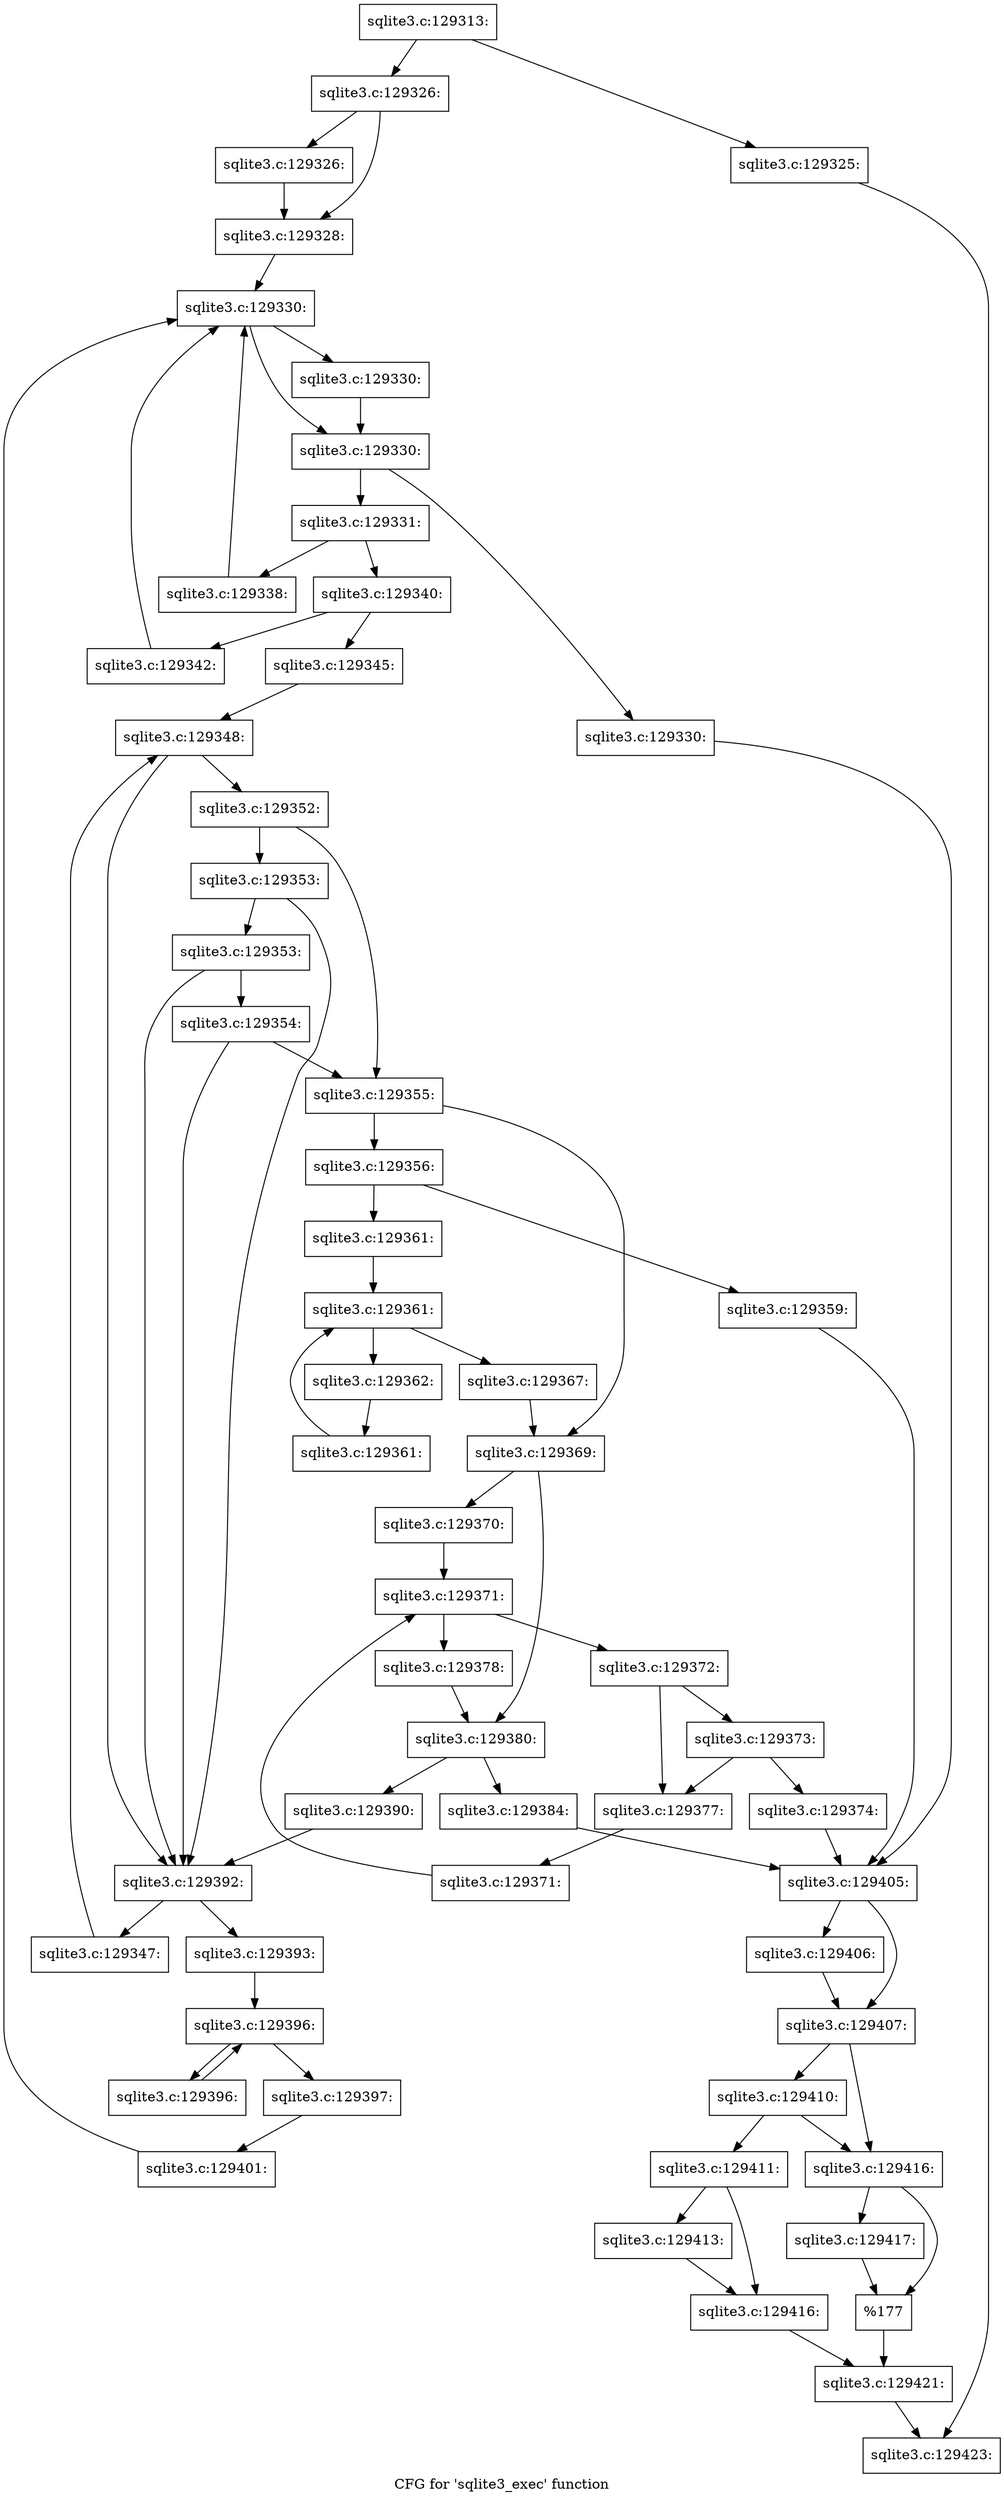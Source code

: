 digraph "CFG for 'sqlite3_exec' function" {
	label="CFG for 'sqlite3_exec' function";

	Node0x55c0f626cc10 [shape=record,label="{sqlite3.c:129313:}"];
	Node0x55c0f626cc10 -> Node0x55c0f6266a40;
	Node0x55c0f626cc10 -> Node0x55c0f62669f0;
	Node0x55c0f62669f0 [shape=record,label="{sqlite3.c:129325:}"];
	Node0x55c0f62669f0 -> Node0x55c0f626c5a0;
	Node0x55c0f6266a40 [shape=record,label="{sqlite3.c:129326:}"];
	Node0x55c0f6266a40 -> Node0x55c0f557cf50;
	Node0x55c0f6266a40 -> Node0x55c0f62671c0;
	Node0x55c0f557cf50 [shape=record,label="{sqlite3.c:129326:}"];
	Node0x55c0f557cf50 -> Node0x55c0f62671c0;
	Node0x55c0f62671c0 [shape=record,label="{sqlite3.c:129328:}"];
	Node0x55c0f62671c0 -> Node0x55c0f6267b70;
	Node0x55c0f6267b70 [shape=record,label="{sqlite3.c:129330:}"];
	Node0x55c0f6267b70 -> Node0x55c0f6267cc0;
	Node0x55c0f6267b70 -> Node0x55c0f6267c70;
	Node0x55c0f6267cc0 [shape=record,label="{sqlite3.c:129330:}"];
	Node0x55c0f6267cc0 -> Node0x55c0f6267c70;
	Node0x55c0f6267c70 [shape=record,label="{sqlite3.c:129330:}"];
	Node0x55c0f6267c70 -> Node0x55c0f6268190;
	Node0x55c0f6267c70 -> Node0x55c0f6267bf0;
	Node0x55c0f6268190 [shape=record,label="{sqlite3.c:129331:}"];
	Node0x55c0f6268190 -> Node0x55c0f62cdfc0;
	Node0x55c0f6268190 -> Node0x55c0f62ce170;
	Node0x55c0f62cdfc0 [shape=record,label="{sqlite3.c:129338:}"];
	Node0x55c0f62cdfc0 -> Node0x55c0f6267b70;
	Node0x55c0f62ce170 [shape=record,label="{sqlite3.c:129340:}"];
	Node0x55c0f62ce170 -> Node0x55c0f62ce710;
	Node0x55c0f62ce170 -> Node0x55c0f62ce6c0;
	Node0x55c0f62ce6c0 [shape=record,label="{sqlite3.c:129342:}"];
	Node0x55c0f62ce6c0 -> Node0x55c0f6267b70;
	Node0x55c0f62ce710 [shape=record,label="{sqlite3.c:129345:}"];
	Node0x55c0f62ce710 -> Node0x55c0f62cefa0;
	Node0x55c0f62cefa0 [shape=record,label="{sqlite3.c:129348:}"];
	Node0x55c0f62cefa0 -> Node0x55c0f62cf6c0;
	Node0x55c0f62cefa0 -> Node0x55c0f62cf670;
	Node0x55c0f62cf6c0 [shape=record,label="{sqlite3.c:129352:}"];
	Node0x55c0f62cf6c0 -> Node0x55c0f62cf620;
	Node0x55c0f62cf6c0 -> Node0x55c0f62cf920;
	Node0x55c0f62cf920 [shape=record,label="{sqlite3.c:129353:}"];
	Node0x55c0f62cf920 -> Node0x55c0f62cfcd0;
	Node0x55c0f62cf920 -> Node0x55c0f62cf670;
	Node0x55c0f62cfcd0 [shape=record,label="{sqlite3.c:129353:}"];
	Node0x55c0f62cfcd0 -> Node0x55c0f62cf670;
	Node0x55c0f62cfcd0 -> Node0x55c0f62cfc50;
	Node0x55c0f62cfc50 [shape=record,label="{sqlite3.c:129354:}"];
	Node0x55c0f62cfc50 -> Node0x55c0f62cf620;
	Node0x55c0f62cfc50 -> Node0x55c0f62cf670;
	Node0x55c0f62cf620 [shape=record,label="{sqlite3.c:129355:}"];
	Node0x55c0f62cf620 -> Node0x55c0f62d0690;
	Node0x55c0f62cf620 -> Node0x55c0f62d0640;
	Node0x55c0f62d0640 [shape=record,label="{sqlite3.c:129356:}"];
	Node0x55c0f62d0640 -> Node0x55c0f536d610;
	Node0x55c0f62d0640 -> Node0x55c0f62d12b0;
	Node0x55c0f536d610 [shape=record,label="{sqlite3.c:129359:}"];
	Node0x55c0f536d610 -> Node0x55c0f62d1130;
	Node0x55c0f62d12b0 [shape=record,label="{sqlite3.c:129361:}"];
	Node0x55c0f62d12b0 -> Node0x55c0f62d0ec0;
	Node0x55c0f62d0ec0 [shape=record,label="{sqlite3.c:129361:}"];
	Node0x55c0f62d0ec0 -> Node0x55c0f62d24a0;
	Node0x55c0f62d0ec0 -> Node0x55c0f62d0d10;
	Node0x55c0f62d24a0 [shape=record,label="{sqlite3.c:129362:}"];
	Node0x55c0f62d24a0 -> Node0x55c0f62d2410;
	Node0x55c0f62d2410 [shape=record,label="{sqlite3.c:129361:}"];
	Node0x55c0f62d2410 -> Node0x55c0f62d0ec0;
	Node0x55c0f62d0d10 [shape=record,label="{sqlite3.c:129367:}"];
	Node0x55c0f62d0d10 -> Node0x55c0f62d0690;
	Node0x55c0f62d0690 [shape=record,label="{sqlite3.c:129369:}"];
	Node0x55c0f62d0690 -> Node0x55c0f62d34a0;
	Node0x55c0f62d0690 -> Node0x55c0f62d34f0;
	Node0x55c0f62d34a0 [shape=record,label="{sqlite3.c:129370:}"];
	Node0x55c0f62d34a0 -> Node0x55c0f62d3d40;
	Node0x55c0f62d3d40 [shape=record,label="{sqlite3.c:129371:}"];
	Node0x55c0f62d3d40 -> Node0x55c0f62d3f60;
	Node0x55c0f62d3d40 -> Node0x55c0f62d3b90;
	Node0x55c0f62d3f60 [shape=record,label="{sqlite3.c:129372:}"];
	Node0x55c0f62d3f60 -> Node0x55c0f62d4930;
	Node0x55c0f62d3f60 -> Node0x55c0f62d4980;
	Node0x55c0f62d4980 [shape=record,label="{sqlite3.c:129373:}"];
	Node0x55c0f62d4980 -> Node0x55c0f62d48e0;
	Node0x55c0f62d4980 -> Node0x55c0f62d4930;
	Node0x55c0f62d48e0 [shape=record,label="{sqlite3.c:129374:}"];
	Node0x55c0f62d48e0 -> Node0x55c0f62d1130;
	Node0x55c0f62d4930 [shape=record,label="{sqlite3.c:129377:}"];
	Node0x55c0f62d4930 -> Node0x55c0f62d3ed0;
	Node0x55c0f62d3ed0 [shape=record,label="{sqlite3.c:129371:}"];
	Node0x55c0f62d3ed0 -> Node0x55c0f62d3d40;
	Node0x55c0f62d3b90 [shape=record,label="{sqlite3.c:129378:}"];
	Node0x55c0f62d3b90 -> Node0x55c0f62d34f0;
	Node0x55c0f62d34f0 [shape=record,label="{sqlite3.c:129380:}"];
	Node0x55c0f62d34f0 -> Node0x55c0f62d5cf0;
	Node0x55c0f62d34f0 -> Node0x55c0f62d5d40;
	Node0x55c0f62d5cf0 [shape=record,label="{sqlite3.c:129384:}"];
	Node0x55c0f62d5cf0 -> Node0x55c0f62d1130;
	Node0x55c0f62d5d40 [shape=record,label="{sqlite3.c:129390:}"];
	Node0x55c0f62d5d40 -> Node0x55c0f62cf670;
	Node0x55c0f62cf670 [shape=record,label="{sqlite3.c:129392:}"];
	Node0x55c0f62cf670 -> Node0x55c0f62d6ca0;
	Node0x55c0f62cf670 -> Node0x55c0f62d6cf0;
	Node0x55c0f62d6ca0 [shape=record,label="{sqlite3.c:129393:}"];
	Node0x55c0f62d6ca0 -> Node0x55c0f62d75d0;
	Node0x55c0f62d75d0 [shape=record,label="{sqlite3.c:129396:}"];
	Node0x55c0f62d75d0 -> Node0x55c0f4feaff0;
	Node0x55c0f62d75d0 -> Node0x55c0f62d7730;
	Node0x55c0f4feaff0 [shape=record,label="{sqlite3.c:129396:}"];
	Node0x55c0f4feaff0 -> Node0x55c0f62d75d0;
	Node0x55c0f62d7730 [shape=record,label="{sqlite3.c:129397:}"];
	Node0x55c0f62d7730 -> Node0x55c0f62cef20;
	Node0x55c0f62d6cf0 [shape=record,label="{sqlite3.c:129347:}"];
	Node0x55c0f62d6cf0 -> Node0x55c0f62cefa0;
	Node0x55c0f62cef20 [shape=record,label="{sqlite3.c:129401:}"];
	Node0x55c0f62cef20 -> Node0x55c0f6267b70;
	Node0x55c0f6267bf0 [shape=record,label="{sqlite3.c:129330:}"];
	Node0x55c0f6267bf0 -> Node0x55c0f62d1130;
	Node0x55c0f62d1130 [shape=record,label="{sqlite3.c:129405:}"];
	Node0x55c0f62d1130 -> Node0x55c0f62cedc0;
	Node0x55c0f62d1130 -> Node0x55c0f62d8740;
	Node0x55c0f62cedc0 [shape=record,label="{sqlite3.c:129406:}"];
	Node0x55c0f62cedc0 -> Node0x55c0f62d8740;
	Node0x55c0f62d8740 [shape=record,label="{sqlite3.c:129407:}"];
	Node0x55c0f62d8740 -> Node0x55c0f62d93a0;
	Node0x55c0f62d8740 -> Node0x55c0f62d9350;
	Node0x55c0f62d93a0 [shape=record,label="{sqlite3.c:129410:}"];
	Node0x55c0f62d93a0 -> Node0x55c0f62d92b0;
	Node0x55c0f62d93a0 -> Node0x55c0f62d9350;
	Node0x55c0f62d92b0 [shape=record,label="{sqlite3.c:129411:}"];
	Node0x55c0f62d92b0 -> Node0x55c0f62da0a0;
	Node0x55c0f62d92b0 -> Node0x55c0f62da3c0;
	Node0x55c0f62da0a0 [shape=record,label="{sqlite3.c:129413:}"];
	Node0x55c0f62da0a0 -> Node0x55c0f62da3c0;
	Node0x55c0f62da3c0 [shape=record,label="{sqlite3.c:129416:}"];
	Node0x55c0f62da3c0 -> Node0x55c0f62d9300;
	Node0x55c0f62d9350 [shape=record,label="{sqlite3.c:129416:}"];
	Node0x55c0f62d9350 -> Node0x55c0f62daa80;
	Node0x55c0f62d9350 -> Node0x55c0f62daad0;
	Node0x55c0f62daa80 [shape=record,label="{sqlite3.c:129417:}"];
	Node0x55c0f62daa80 -> Node0x55c0f62daad0;
	Node0x55c0f62daad0 [shape=record,label="{%177}"];
	Node0x55c0f62daad0 -> Node0x55c0f62d9300;
	Node0x55c0f62d9300 [shape=record,label="{sqlite3.c:129421:}"];
	Node0x55c0f62d9300 -> Node0x55c0f626c5a0;
	Node0x55c0f626c5a0 [shape=record,label="{sqlite3.c:129423:}"];
}
